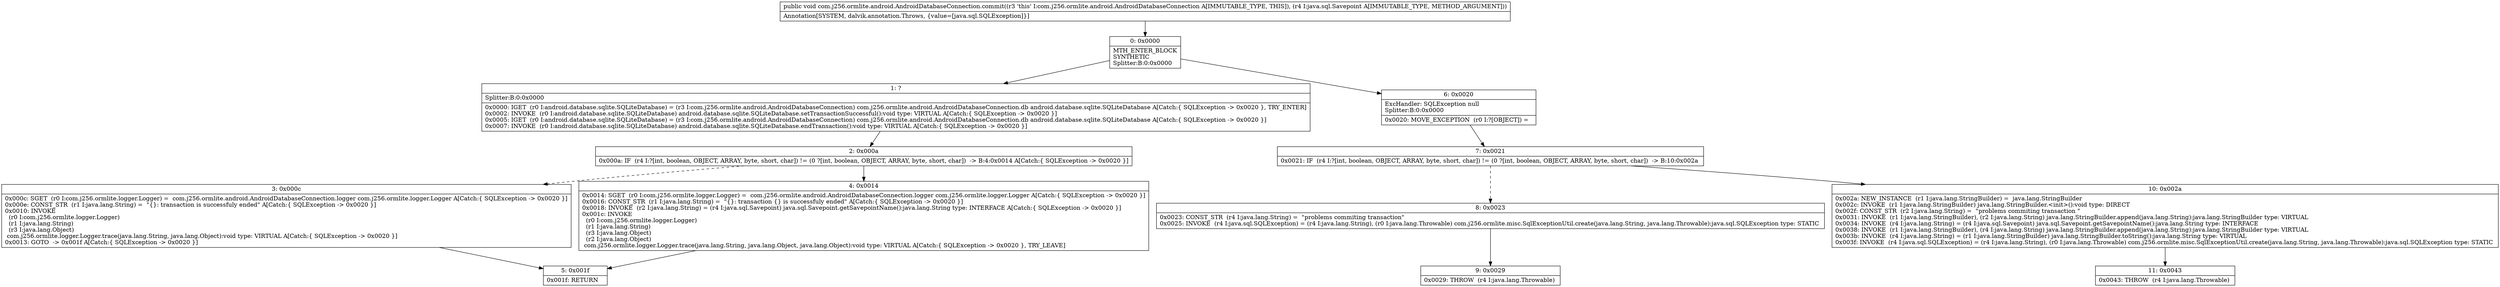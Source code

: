 digraph "CFG forcom.j256.ormlite.android.AndroidDatabaseConnection.commit(Ljava\/sql\/Savepoint;)V" {
Node_0 [shape=record,label="{0\:\ 0x0000|MTH_ENTER_BLOCK\lSYNTHETIC\lSplitter:B:0:0x0000\l}"];
Node_1 [shape=record,label="{1\:\ ?|Splitter:B:0:0x0000\l|0x0000: IGET  (r0 I:android.database.sqlite.SQLiteDatabase) = (r3 I:com.j256.ormlite.android.AndroidDatabaseConnection) com.j256.ormlite.android.AndroidDatabaseConnection.db android.database.sqlite.SQLiteDatabase A[Catch:\{ SQLException \-\> 0x0020 \}, TRY_ENTER]\l0x0002: INVOKE  (r0 I:android.database.sqlite.SQLiteDatabase) android.database.sqlite.SQLiteDatabase.setTransactionSuccessful():void type: VIRTUAL A[Catch:\{ SQLException \-\> 0x0020 \}]\l0x0005: IGET  (r0 I:android.database.sqlite.SQLiteDatabase) = (r3 I:com.j256.ormlite.android.AndroidDatabaseConnection) com.j256.ormlite.android.AndroidDatabaseConnection.db android.database.sqlite.SQLiteDatabase A[Catch:\{ SQLException \-\> 0x0020 \}]\l0x0007: INVOKE  (r0 I:android.database.sqlite.SQLiteDatabase) android.database.sqlite.SQLiteDatabase.endTransaction():void type: VIRTUAL A[Catch:\{ SQLException \-\> 0x0020 \}]\l}"];
Node_2 [shape=record,label="{2\:\ 0x000a|0x000a: IF  (r4 I:?[int, boolean, OBJECT, ARRAY, byte, short, char]) != (0 ?[int, boolean, OBJECT, ARRAY, byte, short, char])  \-\> B:4:0x0014 A[Catch:\{ SQLException \-\> 0x0020 \}]\l}"];
Node_3 [shape=record,label="{3\:\ 0x000c|0x000c: SGET  (r0 I:com.j256.ormlite.logger.Logger) =  com.j256.ormlite.android.AndroidDatabaseConnection.logger com.j256.ormlite.logger.Logger A[Catch:\{ SQLException \-\> 0x0020 \}]\l0x000e: CONST_STR  (r1 I:java.lang.String) =  \"\{\}: transaction is successfuly ended\" A[Catch:\{ SQLException \-\> 0x0020 \}]\l0x0010: INVOKE  \l  (r0 I:com.j256.ormlite.logger.Logger)\l  (r1 I:java.lang.String)\l  (r3 I:java.lang.Object)\l com.j256.ormlite.logger.Logger.trace(java.lang.String, java.lang.Object):void type: VIRTUAL A[Catch:\{ SQLException \-\> 0x0020 \}]\l0x0013: GOTO  \-\> 0x001f A[Catch:\{ SQLException \-\> 0x0020 \}]\l}"];
Node_4 [shape=record,label="{4\:\ 0x0014|0x0014: SGET  (r0 I:com.j256.ormlite.logger.Logger) =  com.j256.ormlite.android.AndroidDatabaseConnection.logger com.j256.ormlite.logger.Logger A[Catch:\{ SQLException \-\> 0x0020 \}]\l0x0016: CONST_STR  (r1 I:java.lang.String) =  \"\{\}: transaction \{\} is successfuly ended\" A[Catch:\{ SQLException \-\> 0x0020 \}]\l0x0018: INVOKE  (r2 I:java.lang.String) = (r4 I:java.sql.Savepoint) java.sql.Savepoint.getSavepointName():java.lang.String type: INTERFACE A[Catch:\{ SQLException \-\> 0x0020 \}]\l0x001c: INVOKE  \l  (r0 I:com.j256.ormlite.logger.Logger)\l  (r1 I:java.lang.String)\l  (r3 I:java.lang.Object)\l  (r2 I:java.lang.Object)\l com.j256.ormlite.logger.Logger.trace(java.lang.String, java.lang.Object, java.lang.Object):void type: VIRTUAL A[Catch:\{ SQLException \-\> 0x0020 \}, TRY_LEAVE]\l}"];
Node_5 [shape=record,label="{5\:\ 0x001f|0x001f: RETURN   \l}"];
Node_6 [shape=record,label="{6\:\ 0x0020|ExcHandler: SQLException null\lSplitter:B:0:0x0000\l|0x0020: MOVE_EXCEPTION  (r0 I:?[OBJECT]) =  \l}"];
Node_7 [shape=record,label="{7\:\ 0x0021|0x0021: IF  (r4 I:?[int, boolean, OBJECT, ARRAY, byte, short, char]) != (0 ?[int, boolean, OBJECT, ARRAY, byte, short, char])  \-\> B:10:0x002a \l}"];
Node_8 [shape=record,label="{8\:\ 0x0023|0x0023: CONST_STR  (r4 I:java.lang.String) =  \"problems commiting transaction\" \l0x0025: INVOKE  (r4 I:java.sql.SQLException) = (r4 I:java.lang.String), (r0 I:java.lang.Throwable) com.j256.ormlite.misc.SqlExceptionUtil.create(java.lang.String, java.lang.Throwable):java.sql.SQLException type: STATIC \l}"];
Node_9 [shape=record,label="{9\:\ 0x0029|0x0029: THROW  (r4 I:java.lang.Throwable) \l}"];
Node_10 [shape=record,label="{10\:\ 0x002a|0x002a: NEW_INSTANCE  (r1 I:java.lang.StringBuilder) =  java.lang.StringBuilder \l0x002c: INVOKE  (r1 I:java.lang.StringBuilder) java.lang.StringBuilder.\<init\>():void type: DIRECT \l0x002f: CONST_STR  (r2 I:java.lang.String) =  \"problems commiting transaction \" \l0x0031: INVOKE  (r1 I:java.lang.StringBuilder), (r2 I:java.lang.String) java.lang.StringBuilder.append(java.lang.String):java.lang.StringBuilder type: VIRTUAL \l0x0034: INVOKE  (r4 I:java.lang.String) = (r4 I:java.sql.Savepoint) java.sql.Savepoint.getSavepointName():java.lang.String type: INTERFACE \l0x0038: INVOKE  (r1 I:java.lang.StringBuilder), (r4 I:java.lang.String) java.lang.StringBuilder.append(java.lang.String):java.lang.StringBuilder type: VIRTUAL \l0x003b: INVOKE  (r4 I:java.lang.String) = (r1 I:java.lang.StringBuilder) java.lang.StringBuilder.toString():java.lang.String type: VIRTUAL \l0x003f: INVOKE  (r4 I:java.sql.SQLException) = (r4 I:java.lang.String), (r0 I:java.lang.Throwable) com.j256.ormlite.misc.SqlExceptionUtil.create(java.lang.String, java.lang.Throwable):java.sql.SQLException type: STATIC \l}"];
Node_11 [shape=record,label="{11\:\ 0x0043|0x0043: THROW  (r4 I:java.lang.Throwable) \l}"];
MethodNode[shape=record,label="{public void com.j256.ormlite.android.AndroidDatabaseConnection.commit((r3 'this' I:com.j256.ormlite.android.AndroidDatabaseConnection A[IMMUTABLE_TYPE, THIS]), (r4 I:java.sql.Savepoint A[IMMUTABLE_TYPE, METHOD_ARGUMENT]))  | Annotation[SYSTEM, dalvik.annotation.Throws, \{value=[java.sql.SQLException]\}]\l}"];
MethodNode -> Node_0;
Node_0 -> Node_1;
Node_0 -> Node_6;
Node_1 -> Node_2;
Node_2 -> Node_3[style=dashed];
Node_2 -> Node_4;
Node_3 -> Node_5;
Node_4 -> Node_5;
Node_6 -> Node_7;
Node_7 -> Node_8[style=dashed];
Node_7 -> Node_10;
Node_8 -> Node_9;
Node_10 -> Node_11;
}

